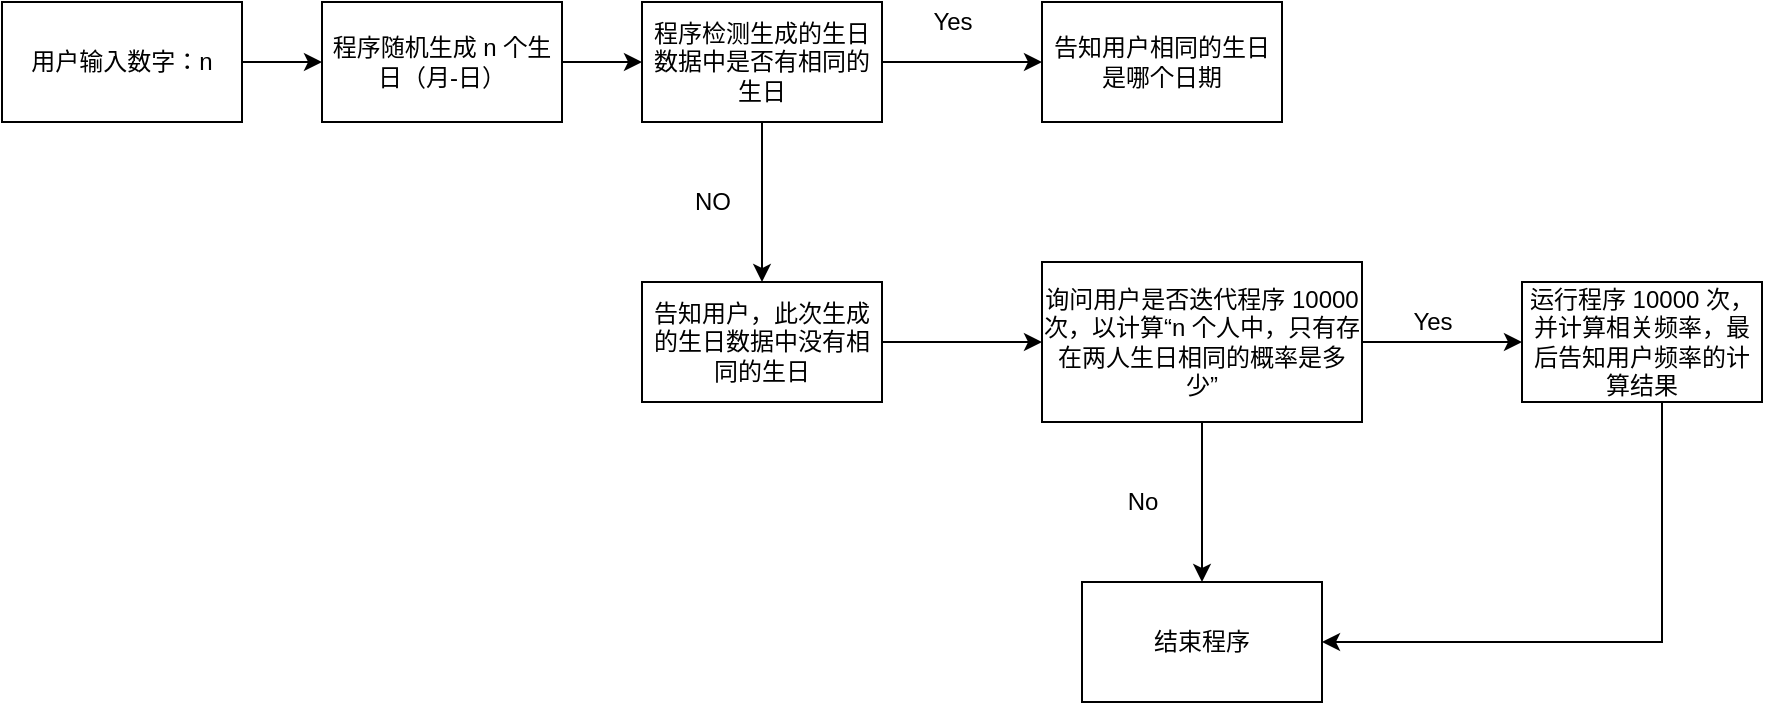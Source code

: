 <mxfile version="15.2.7" type="device"><diagram id="ZtboAqLJ0ZMzSDDzIilz" name="第 1 页"><mxGraphModel dx="788" dy="435" grid="1" gridSize="10" guides="1" tooltips="1" connect="1" arrows="1" fold="1" page="1" pageScale="1" pageWidth="827" pageHeight="1169" math="0" shadow="0"><root><mxCell id="0"/><mxCell id="1" parent="0"/><mxCell id="NbVCchUdKF4sQ53gjJlO-4" value="" style="edgeStyle=orthogonalEdgeStyle;rounded=0;orthogonalLoop=1;jettySize=auto;html=1;" edge="1" parent="1" source="NbVCchUdKF4sQ53gjJlO-1" target="NbVCchUdKF4sQ53gjJlO-3"><mxGeometry relative="1" as="geometry"/></mxCell><mxCell id="NbVCchUdKF4sQ53gjJlO-1" value="用户输入数字：n" style="whiteSpace=wrap;html=1;" vertex="1" parent="1"><mxGeometry y="140" width="120" height="60" as="geometry"/></mxCell><mxCell id="NbVCchUdKF4sQ53gjJlO-6" value="" style="edgeStyle=orthogonalEdgeStyle;rounded=0;orthogonalLoop=1;jettySize=auto;html=1;" edge="1" parent="1" source="NbVCchUdKF4sQ53gjJlO-3" target="NbVCchUdKF4sQ53gjJlO-5"><mxGeometry relative="1" as="geometry"/></mxCell><mxCell id="NbVCchUdKF4sQ53gjJlO-3" value="程序随机生成 n 个生日（月-日）" style="whiteSpace=wrap;html=1;" vertex="1" parent="1"><mxGeometry x="160" y="140" width="120" height="60" as="geometry"/></mxCell><mxCell id="NbVCchUdKF4sQ53gjJlO-8" value="" style="edgeStyle=orthogonalEdgeStyle;rounded=0;orthogonalLoop=1;jettySize=auto;html=1;" edge="1" parent="1" source="NbVCchUdKF4sQ53gjJlO-5" target="NbVCchUdKF4sQ53gjJlO-7"><mxGeometry relative="1" as="geometry"/></mxCell><mxCell id="NbVCchUdKF4sQ53gjJlO-11" value="" style="edgeStyle=orthogonalEdgeStyle;rounded=0;orthogonalLoop=1;jettySize=auto;html=1;" edge="1" parent="1" source="NbVCchUdKF4sQ53gjJlO-5" target="NbVCchUdKF4sQ53gjJlO-10"><mxGeometry relative="1" as="geometry"/></mxCell><mxCell id="NbVCchUdKF4sQ53gjJlO-5" value="程序检测生成的生日数据中是否有相同的生日" style="whiteSpace=wrap;html=1;" vertex="1" parent="1"><mxGeometry x="320" y="140" width="120" height="60" as="geometry"/></mxCell><mxCell id="NbVCchUdKF4sQ53gjJlO-14" value="" style="edgeStyle=orthogonalEdgeStyle;rounded=0;orthogonalLoop=1;jettySize=auto;html=1;" edge="1" parent="1" source="NbVCchUdKF4sQ53gjJlO-7" target="NbVCchUdKF4sQ53gjJlO-13"><mxGeometry relative="1" as="geometry"/></mxCell><mxCell id="NbVCchUdKF4sQ53gjJlO-7" value="告知用户，此次生成的生日数据中没有相同的生日" style="whiteSpace=wrap;html=1;" vertex="1" parent="1"><mxGeometry x="320" y="280" width="120" height="60" as="geometry"/></mxCell><mxCell id="NbVCchUdKF4sQ53gjJlO-9" value="NO" style="text;html=1;align=center;verticalAlign=middle;resizable=0;points=[];autosize=1;strokeColor=none;fillColor=none;" vertex="1" parent="1"><mxGeometry x="340" y="230" width="30" height="20" as="geometry"/></mxCell><mxCell id="NbVCchUdKF4sQ53gjJlO-10" value="告知用户相同的生日是哪个日期" style="whiteSpace=wrap;html=1;" vertex="1" parent="1"><mxGeometry x="520" y="140" width="120" height="60" as="geometry"/></mxCell><mxCell id="NbVCchUdKF4sQ53gjJlO-12" value="Yes" style="text;html=1;align=center;verticalAlign=middle;resizable=0;points=[];autosize=1;strokeColor=none;fillColor=none;" vertex="1" parent="1"><mxGeometry x="460" y="140" width="30" height="20" as="geometry"/></mxCell><mxCell id="NbVCchUdKF4sQ53gjJlO-16" value="" style="edgeStyle=orthogonalEdgeStyle;rounded=0;orthogonalLoop=1;jettySize=auto;html=1;" edge="1" parent="1" source="NbVCchUdKF4sQ53gjJlO-13" target="NbVCchUdKF4sQ53gjJlO-15"><mxGeometry relative="1" as="geometry"/></mxCell><mxCell id="NbVCchUdKF4sQ53gjJlO-19" value="" style="edgeStyle=orthogonalEdgeStyle;rounded=0;orthogonalLoop=1;jettySize=auto;html=1;" edge="1" parent="1" source="NbVCchUdKF4sQ53gjJlO-13" target="NbVCchUdKF4sQ53gjJlO-18"><mxGeometry relative="1" as="geometry"/></mxCell><mxCell id="NbVCchUdKF4sQ53gjJlO-13" value="询问用户是否迭代程序 10000 次，以计算“n 个人中，只有存在两人生日相同的概率是多少”" style="whiteSpace=wrap;html=1;" vertex="1" parent="1"><mxGeometry x="520" y="270" width="160" height="80" as="geometry"/></mxCell><mxCell id="NbVCchUdKF4sQ53gjJlO-22" style="edgeStyle=orthogonalEdgeStyle;rounded=0;orthogonalLoop=1;jettySize=auto;html=1;entryX=1;entryY=0.5;entryDx=0;entryDy=0;" edge="1" parent="1" source="NbVCchUdKF4sQ53gjJlO-15" target="NbVCchUdKF4sQ53gjJlO-18"><mxGeometry relative="1" as="geometry"><Array as="points"><mxPoint x="830" y="460"/></Array></mxGeometry></mxCell><mxCell id="NbVCchUdKF4sQ53gjJlO-15" value="运行程序 10000 次，并计算相关频率，最后告知用户频率的计算结果" style="whiteSpace=wrap;html=1;" vertex="1" parent="1"><mxGeometry x="760" y="280" width="120" height="60" as="geometry"/></mxCell><mxCell id="NbVCchUdKF4sQ53gjJlO-17" value="Yes" style="text;html=1;align=center;verticalAlign=middle;resizable=0;points=[];autosize=1;strokeColor=none;fillColor=none;" vertex="1" parent="1"><mxGeometry x="700" y="290" width="30" height="20" as="geometry"/></mxCell><mxCell id="NbVCchUdKF4sQ53gjJlO-18" value="结束程序" style="whiteSpace=wrap;html=1;" vertex="1" parent="1"><mxGeometry x="540" y="430" width="120" height="60" as="geometry"/></mxCell><mxCell id="NbVCchUdKF4sQ53gjJlO-20" value="No" style="text;html=1;align=center;verticalAlign=middle;resizable=0;points=[];autosize=1;strokeColor=none;fillColor=none;" vertex="1" parent="1"><mxGeometry x="555" y="380" width="30" height="20" as="geometry"/></mxCell></root></mxGraphModel></diagram></mxfile>